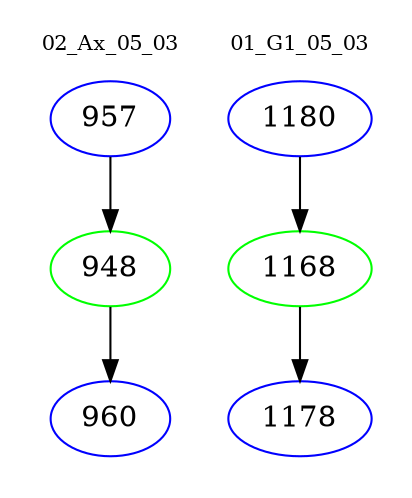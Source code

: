 digraph{
subgraph cluster_0 {
color = white
label = "02_Ax_05_03";
fontsize=10;
T0_957 [label="957", color="blue"]
T0_957 -> T0_948 [color="black"]
T0_948 [label="948", color="green"]
T0_948 -> T0_960 [color="black"]
T0_960 [label="960", color="blue"]
}
subgraph cluster_1 {
color = white
label = "01_G1_05_03";
fontsize=10;
T1_1180 [label="1180", color="blue"]
T1_1180 -> T1_1168 [color="black"]
T1_1168 [label="1168", color="green"]
T1_1168 -> T1_1178 [color="black"]
T1_1178 [label="1178", color="blue"]
}
}
